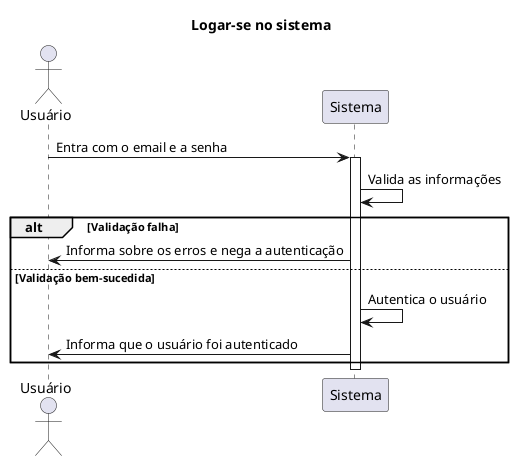 @startuml
title Logar-se no sistema

actor Usuario as "Usuário"
participant Sistema

Usuario -> Sistema: Entra com o email e a senha
activate Sistema
Sistema -> Sistema: Valida as informações

alt Validação falha
    Sistema -> Usuario: Informa sobre os erros e nega a autenticação
else Validação bem-sucedida
    Sistema -> Sistema: Autentica o usuário
    Sistema -> Usuario: Informa que o usuário foi autenticado
end

deactivate Sistema
@enduml

